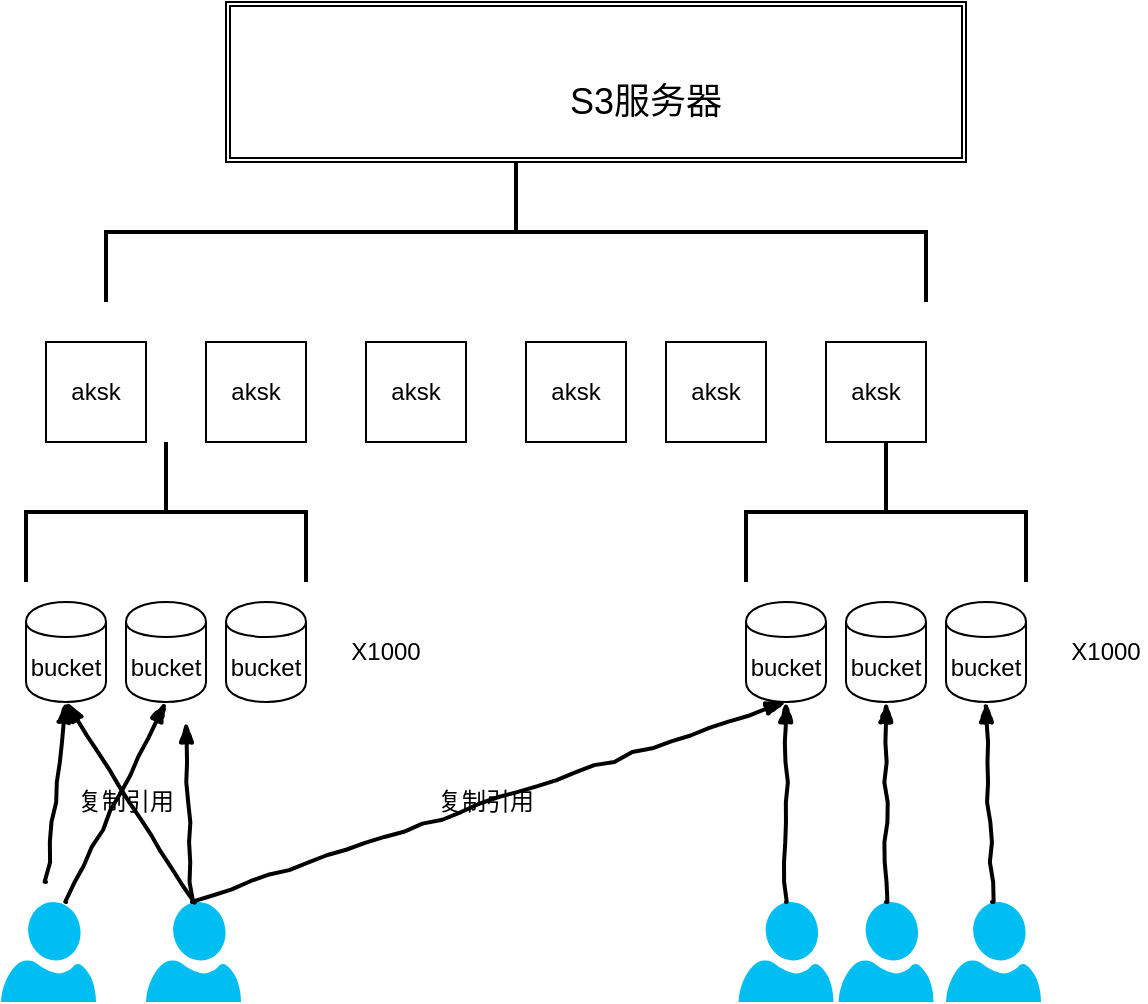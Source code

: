<mxfile version="12.5.1" type="github">
  <diagram id="Mt_lALCUaMFA22f0Kt4g" name="第 1 页">
    <mxGraphModel dx="1278" dy="588" grid="1" gridSize="10" guides="1" tooltips="1" connect="1" arrows="1" fold="1" page="1" pageScale="1" pageWidth="827" pageHeight="1169" math="0" shadow="0">
      <root>
        <mxCell id="0"/>
        <mxCell id="1" parent="0"/>
        <mxCell id="-jVNd67lU8PMKVuE0ltb-1" value="" style="shape=ext;double=1;rounded=0;whiteSpace=wrap;html=1;" vertex="1" parent="1">
          <mxGeometry x="220" y="50" width="370" height="80" as="geometry"/>
        </mxCell>
        <mxCell id="-jVNd67lU8PMKVuE0ltb-2" value="&lt;font style=&quot;font-size: 18px&quot;&gt;S3服务器&lt;/font&gt;" style="text;html=1;strokeColor=none;fillColor=none;align=center;verticalAlign=middle;whiteSpace=wrap;rounded=0;" vertex="1" parent="1">
          <mxGeometry x="340" y="90" width="180" height="20" as="geometry"/>
        </mxCell>
        <mxCell id="-jVNd67lU8PMKVuE0ltb-3" value="aksk" style="whiteSpace=wrap;html=1;aspect=fixed;" vertex="1" parent="1">
          <mxGeometry x="130" y="220" width="50" height="50" as="geometry"/>
        </mxCell>
        <mxCell id="-jVNd67lU8PMKVuE0ltb-4" value="aksk" style="whiteSpace=wrap;html=1;aspect=fixed;" vertex="1" parent="1">
          <mxGeometry x="210" y="220" width="50" height="50" as="geometry"/>
        </mxCell>
        <mxCell id="-jVNd67lU8PMKVuE0ltb-5" value="aksk" style="whiteSpace=wrap;html=1;aspect=fixed;" vertex="1" parent="1">
          <mxGeometry x="290" y="220" width="50" height="50" as="geometry"/>
        </mxCell>
        <mxCell id="-jVNd67lU8PMKVuE0ltb-6" value="aksk" style="whiteSpace=wrap;html=1;aspect=fixed;" vertex="1" parent="1">
          <mxGeometry x="370" y="220" width="50" height="50" as="geometry"/>
        </mxCell>
        <mxCell id="-jVNd67lU8PMKVuE0ltb-7" value="aksk" style="whiteSpace=wrap;html=1;aspect=fixed;" vertex="1" parent="1">
          <mxGeometry x="440" y="220" width="50" height="50" as="geometry"/>
        </mxCell>
        <mxCell id="-jVNd67lU8PMKVuE0ltb-8" value="aksk" style="whiteSpace=wrap;html=1;aspect=fixed;" vertex="1" parent="1">
          <mxGeometry x="520" y="220" width="50" height="50" as="geometry"/>
        </mxCell>
        <mxCell id="-jVNd67lU8PMKVuE0ltb-9" value="bucket" style="shape=cylinder;whiteSpace=wrap;html=1;boundedLbl=1;backgroundOutline=1;" vertex="1" parent="1">
          <mxGeometry x="120" y="350" width="40" height="50" as="geometry"/>
        </mxCell>
        <mxCell id="-jVNd67lU8PMKVuE0ltb-11" value="bucket" style="shape=cylinder;whiteSpace=wrap;html=1;boundedLbl=1;backgroundOutline=1;" vertex="1" parent="1">
          <mxGeometry x="170" y="350" width="40" height="50" as="geometry"/>
        </mxCell>
        <mxCell id="-jVNd67lU8PMKVuE0ltb-12" value="bucket" style="shape=cylinder;whiteSpace=wrap;html=1;boundedLbl=1;backgroundOutline=1;" vertex="1" parent="1">
          <mxGeometry x="220" y="350" width="40" height="50" as="geometry"/>
        </mxCell>
        <mxCell id="-jVNd67lU8PMKVuE0ltb-13" value="X1000" style="text;html=1;strokeColor=none;fillColor=none;align=center;verticalAlign=middle;whiteSpace=wrap;rounded=0;" vertex="1" parent="1">
          <mxGeometry x="280" y="365" width="40" height="20" as="geometry"/>
        </mxCell>
        <mxCell id="-jVNd67lU8PMKVuE0ltb-14" value="" style="strokeWidth=2;html=1;shape=mxgraph.flowchart.annotation_2;align=left;labelPosition=right;pointerEvents=1;rotation=90;" vertex="1" parent="1">
          <mxGeometry x="330" y="-40" width="70" height="410" as="geometry"/>
        </mxCell>
        <mxCell id="-jVNd67lU8PMKVuE0ltb-15" value="" style="strokeWidth=2;html=1;shape=mxgraph.flowchart.annotation_2;align=left;labelPosition=right;pointerEvents=1;rotation=90;" vertex="1" parent="1">
          <mxGeometry x="155" y="235" width="70" height="140" as="geometry"/>
        </mxCell>
        <mxCell id="-jVNd67lU8PMKVuE0ltb-16" value="" style="verticalLabelPosition=bottom;html=1;verticalAlign=top;align=center;strokeColor=none;fillColor=#00BEF2;shape=mxgraph.azure.user;" vertex="1" parent="1">
          <mxGeometry x="107.5" y="500" width="47.5" height="50" as="geometry"/>
        </mxCell>
        <mxCell id="-jVNd67lU8PMKVuE0ltb-17" value="" style="rounded=0;comic=1;strokeWidth=2;endArrow=blockThin;html=1;fontFamily=Comic Sans MS;fontStyle=1;entryX=0.5;entryY=1;entryDx=0;entryDy=0;" edge="1" parent="1" target="-jVNd67lU8PMKVuE0ltb-9">
          <mxGeometry width="50" height="50" relative="1" as="geometry">
            <mxPoint x="130" y="490" as="sourcePoint"/>
            <mxPoint x="160" y="430" as="targetPoint"/>
          </mxGeometry>
        </mxCell>
        <mxCell id="-jVNd67lU8PMKVuE0ltb-18" value="" style="rounded=0;comic=1;strokeWidth=2;endArrow=blockThin;html=1;fontFamily=Comic Sans MS;fontStyle=1;entryX=0.5;entryY=1;entryDx=0;entryDy=0;" edge="1" parent="1" target="-jVNd67lU8PMKVuE0ltb-11">
          <mxGeometry width="50" height="50" relative="1" as="geometry">
            <mxPoint x="140" y="500" as="sourcePoint"/>
            <mxPoint x="150" y="410" as="targetPoint"/>
          </mxGeometry>
        </mxCell>
        <mxCell id="-jVNd67lU8PMKVuE0ltb-19" value="" style="verticalLabelPosition=bottom;html=1;verticalAlign=top;align=center;strokeColor=none;fillColor=#00BEF2;shape=mxgraph.azure.user;" vertex="1" parent="1">
          <mxGeometry x="180" y="500" width="47.5" height="50" as="geometry"/>
        </mxCell>
        <mxCell id="-jVNd67lU8PMKVuE0ltb-20" value="" style="rounded=0;comic=1;strokeWidth=2;endArrow=blockThin;html=1;fontFamily=Comic Sans MS;fontStyle=1;entryX=0.5;entryY=1;entryDx=0;entryDy=0;" edge="1" parent="1" source="-jVNd67lU8PMKVuE0ltb-19">
          <mxGeometry width="50" height="50" relative="1" as="geometry">
            <mxPoint x="150" y="510" as="sourcePoint"/>
            <mxPoint x="200" y="410" as="targetPoint"/>
          </mxGeometry>
        </mxCell>
        <mxCell id="-jVNd67lU8PMKVuE0ltb-21" value="复制引用" style="text;html=1;strokeColor=none;fillColor=none;align=center;verticalAlign=middle;whiteSpace=wrap;rounded=0;" vertex="1" parent="1">
          <mxGeometry x="140" y="440" width="60" height="20" as="geometry"/>
        </mxCell>
        <mxCell id="-jVNd67lU8PMKVuE0ltb-23" value="" style="rounded=0;comic=1;strokeWidth=2;endArrow=blockThin;html=1;fontFamily=Comic Sans MS;fontStyle=1;entryX=0.5;entryY=1;entryDx=0;entryDy=0;exitX=0.5;exitY=0;exitDx=0;exitDy=0;exitPerimeter=0;" edge="1" parent="1" source="-jVNd67lU8PMKVuE0ltb-19" target="-jVNd67lU8PMKVuE0ltb-9">
          <mxGeometry width="50" height="50" relative="1" as="geometry">
            <mxPoint x="212.935" y="510" as="sourcePoint"/>
            <mxPoint x="210" y="420" as="targetPoint"/>
          </mxGeometry>
        </mxCell>
        <mxCell id="-jVNd67lU8PMKVuE0ltb-24" value="bucket" style="shape=cylinder;whiteSpace=wrap;html=1;boundedLbl=1;backgroundOutline=1;" vertex="1" parent="1">
          <mxGeometry x="480" y="350" width="40" height="50" as="geometry"/>
        </mxCell>
        <mxCell id="-jVNd67lU8PMKVuE0ltb-25" value="bucket" style="shape=cylinder;whiteSpace=wrap;html=1;boundedLbl=1;backgroundOutline=1;" vertex="1" parent="1">
          <mxGeometry x="530" y="350" width="40" height="50" as="geometry"/>
        </mxCell>
        <mxCell id="-jVNd67lU8PMKVuE0ltb-26" value="bucket" style="shape=cylinder;whiteSpace=wrap;html=1;boundedLbl=1;backgroundOutline=1;" vertex="1" parent="1">
          <mxGeometry x="580" y="350" width="40" height="50" as="geometry"/>
        </mxCell>
        <mxCell id="-jVNd67lU8PMKVuE0ltb-27" value="X1000" style="text;html=1;strokeColor=none;fillColor=none;align=center;verticalAlign=middle;whiteSpace=wrap;rounded=0;" vertex="1" parent="1">
          <mxGeometry x="640" y="365" width="40" height="20" as="geometry"/>
        </mxCell>
        <mxCell id="-jVNd67lU8PMKVuE0ltb-28" value="" style="strokeWidth=2;html=1;shape=mxgraph.flowchart.annotation_2;align=left;labelPosition=right;pointerEvents=1;rotation=90;" vertex="1" parent="1">
          <mxGeometry x="515" y="235" width="70" height="140" as="geometry"/>
        </mxCell>
        <mxCell id="-jVNd67lU8PMKVuE0ltb-29" value="" style="verticalLabelPosition=bottom;html=1;verticalAlign=top;align=center;strokeColor=none;fillColor=#00BEF2;shape=mxgraph.azure.user;" vertex="1" parent="1">
          <mxGeometry x="476.25" y="500" width="47.5" height="50" as="geometry"/>
        </mxCell>
        <mxCell id="-jVNd67lU8PMKVuE0ltb-30" value="" style="rounded=0;comic=1;strokeWidth=2;endArrow=blockThin;html=1;fontFamily=Comic Sans MS;fontStyle=1;entryX=0.5;entryY=1;entryDx=0;entryDy=0;exitX=0.5;exitY=0;exitDx=0;exitDy=0;exitPerimeter=0;" edge="1" parent="1" source="-jVNd67lU8PMKVuE0ltb-29" target="-jVNd67lU8PMKVuE0ltb-24">
          <mxGeometry width="50" height="50" relative="1" as="geometry">
            <mxPoint x="212.935" y="510" as="sourcePoint"/>
            <mxPoint x="210" y="420" as="targetPoint"/>
          </mxGeometry>
        </mxCell>
        <mxCell id="-jVNd67lU8PMKVuE0ltb-31" value="" style="rounded=0;comic=1;strokeWidth=2;endArrow=blockThin;html=1;fontFamily=Comic Sans MS;fontStyle=1;entryX=0.5;entryY=1;entryDx=0;entryDy=0;exitX=0.5;exitY=0;exitDx=0;exitDy=0;exitPerimeter=0;" edge="1" parent="1" source="-jVNd67lU8PMKVuE0ltb-19" target="-jVNd67lU8PMKVuE0ltb-24">
          <mxGeometry width="50" height="50" relative="1" as="geometry">
            <mxPoint x="510" y="510" as="sourcePoint"/>
            <mxPoint x="510" y="410" as="targetPoint"/>
          </mxGeometry>
        </mxCell>
        <mxCell id="-jVNd67lU8PMKVuE0ltb-32" value="复制引用" style="text;html=1;strokeColor=none;fillColor=none;align=center;verticalAlign=middle;whiteSpace=wrap;rounded=0;" vertex="1" parent="1">
          <mxGeometry x="320" y="440" width="60" height="20" as="geometry"/>
        </mxCell>
        <mxCell id="-jVNd67lU8PMKVuE0ltb-33" value="" style="verticalLabelPosition=bottom;html=1;verticalAlign=top;align=center;strokeColor=none;fillColor=#00BEF2;shape=mxgraph.azure.user;" vertex="1" parent="1">
          <mxGeometry x="526.25" y="500" width="47.5" height="50" as="geometry"/>
        </mxCell>
        <mxCell id="-jVNd67lU8PMKVuE0ltb-34" value="" style="verticalLabelPosition=bottom;html=1;verticalAlign=top;align=center;strokeColor=none;fillColor=#00BEF2;shape=mxgraph.azure.user;" vertex="1" parent="1">
          <mxGeometry x="580" y="500" width="47.5" height="50" as="geometry"/>
        </mxCell>
        <mxCell id="-jVNd67lU8PMKVuE0ltb-35" value="" style="rounded=0;comic=1;strokeWidth=2;endArrow=blockThin;html=1;fontFamily=Comic Sans MS;fontStyle=1;entryX=0.5;entryY=1;entryDx=0;entryDy=0;exitX=0.5;exitY=0;exitDx=0;exitDy=0;exitPerimeter=0;" edge="1" parent="1" source="-jVNd67lU8PMKVuE0ltb-33" target="-jVNd67lU8PMKVuE0ltb-25">
          <mxGeometry width="50" height="50" relative="1" as="geometry">
            <mxPoint x="510" y="510" as="sourcePoint"/>
            <mxPoint x="510" y="410" as="targetPoint"/>
            <Array as="points"/>
          </mxGeometry>
        </mxCell>
        <mxCell id="-jVNd67lU8PMKVuE0ltb-36" value="" style="rounded=0;comic=1;strokeWidth=2;endArrow=blockThin;html=1;fontFamily=Comic Sans MS;fontStyle=1;entryX=0.5;entryY=1;entryDx=0;entryDy=0;" edge="1" parent="1" source="-jVNd67lU8PMKVuE0ltb-34" target="-jVNd67lU8PMKVuE0ltb-26">
          <mxGeometry width="50" height="50" relative="1" as="geometry">
            <mxPoint x="560" y="510" as="sourcePoint"/>
            <mxPoint x="560" y="410" as="targetPoint"/>
            <Array as="points"/>
          </mxGeometry>
        </mxCell>
      </root>
    </mxGraphModel>
  </diagram>
</mxfile>
